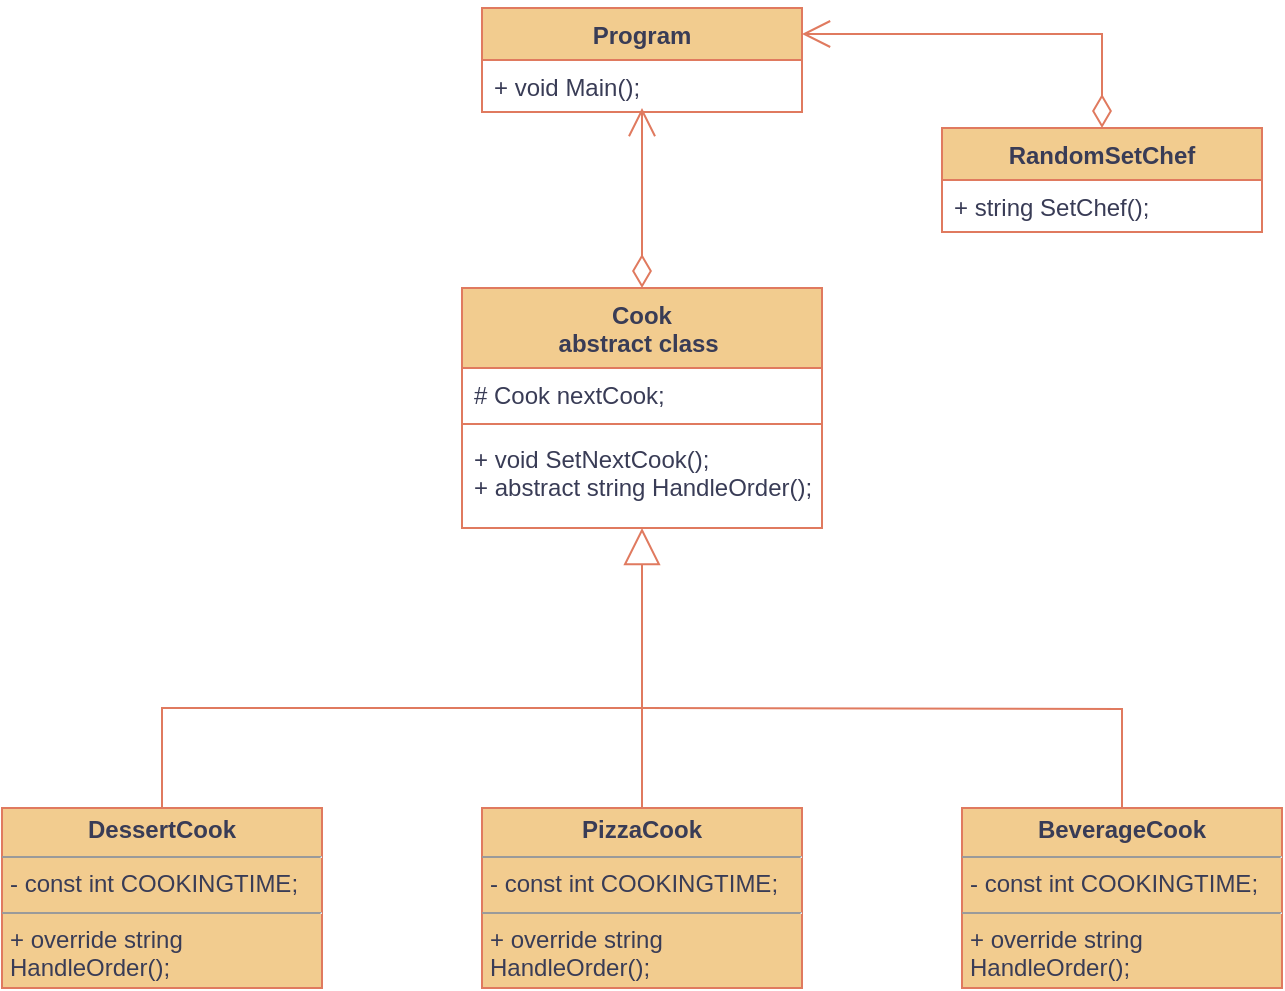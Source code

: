 <mxfile version="21.3.2" type="device">
  <diagram id="C5RBs43oDa-KdzZeNtuy" name="Page-1">
    <mxGraphModel dx="1434" dy="764" grid="1" gridSize="10" guides="1" tooltips="1" connect="1" arrows="1" fold="1" page="1" pageScale="1" pageWidth="827" pageHeight="1169" math="0" shadow="0">
      <root>
        <mxCell id="WIyWlLk6GJQsqaUBKTNV-0" />
        <mxCell id="WIyWlLk6GJQsqaUBKTNV-1" parent="WIyWlLk6GJQsqaUBKTNV-0" />
        <mxCell id="gAz_rP_OBczAuknbEhuL-0" value="Program" style="swimlane;fontStyle=1;align=center;verticalAlign=top;childLayout=stackLayout;horizontal=1;startSize=26;horizontalStack=0;resizeParent=1;resizeParentMax=0;resizeLast=0;collapsible=1;marginBottom=0;whiteSpace=wrap;html=1;labelBackgroundColor=none;fillColor=#F2CC8F;strokeColor=#E07A5F;fontColor=#393C56;" parent="WIyWlLk6GJQsqaUBKTNV-1" vertex="1">
          <mxGeometry x="280" y="110" width="160" height="52" as="geometry" />
        </mxCell>
        <mxCell id="gAz_rP_OBczAuknbEhuL-3" value="+&amp;nbsp;void Main();" style="text;strokeColor=none;fillColor=none;align=left;verticalAlign=top;spacingLeft=4;spacingRight=4;overflow=hidden;rotatable=0;points=[[0,0.5],[1,0.5]];portConstraint=eastwest;whiteSpace=wrap;html=1;labelBackgroundColor=none;fontColor=#393C56;" parent="gAz_rP_OBczAuknbEhuL-0" vertex="1">
          <mxGeometry y="26" width="160" height="26" as="geometry" />
        </mxCell>
        <mxCell id="gAz_rP_OBczAuknbEhuL-4" value="RandomSetChef" style="swimlane;fontStyle=1;align=center;verticalAlign=top;childLayout=stackLayout;horizontal=1;startSize=26;horizontalStack=0;resizeParent=1;resizeParentMax=0;resizeLast=0;collapsible=1;marginBottom=0;whiteSpace=wrap;html=1;labelBackgroundColor=none;fillColor=#F2CC8F;strokeColor=#E07A5F;fontColor=#393C56;" parent="WIyWlLk6GJQsqaUBKTNV-1" vertex="1">
          <mxGeometry x="510" y="170" width="160" height="52" as="geometry">
            <mxRectangle x="180" y="200" width="130" height="30" as="alternateBounds" />
          </mxGeometry>
        </mxCell>
        <mxCell id="gAz_rP_OBczAuknbEhuL-7" value="+&amp;nbsp;string SetChef();" style="text;strokeColor=none;fillColor=none;align=left;verticalAlign=top;spacingLeft=4;spacingRight=4;overflow=hidden;rotatable=0;points=[[0,0.5],[1,0.5]];portConstraint=eastwest;whiteSpace=wrap;html=1;labelBackgroundColor=none;fontColor=#393C56;" parent="gAz_rP_OBczAuknbEhuL-4" vertex="1">
          <mxGeometry y="26" width="160" height="26" as="geometry" />
        </mxCell>
        <mxCell id="gAz_rP_OBczAuknbEhuL-8" value="Cook&lt;br&gt;abstract class&amp;nbsp;" style="swimlane;fontStyle=1;align=center;verticalAlign=top;childLayout=stackLayout;horizontal=1;startSize=40;horizontalStack=0;resizeParent=1;resizeParentMax=0;resizeLast=0;collapsible=1;marginBottom=0;whiteSpace=wrap;html=1;labelBackgroundColor=none;fillColor=#F2CC8F;strokeColor=#E07A5F;fontColor=#393C56;" parent="WIyWlLk6GJQsqaUBKTNV-1" vertex="1">
          <mxGeometry x="270" y="250" width="180" height="120" as="geometry" />
        </mxCell>
        <mxCell id="gAz_rP_OBczAuknbEhuL-9" value="#&amp;nbsp;Cook nextCook;" style="text;strokeColor=none;fillColor=none;align=left;verticalAlign=top;spacingLeft=4;spacingRight=4;overflow=hidden;rotatable=0;points=[[0,0.5],[1,0.5]];portConstraint=eastwest;whiteSpace=wrap;html=1;labelBackgroundColor=none;fontColor=#393C56;" parent="gAz_rP_OBczAuknbEhuL-8" vertex="1">
          <mxGeometry y="40" width="180" height="24" as="geometry" />
        </mxCell>
        <mxCell id="gAz_rP_OBczAuknbEhuL-10" value="" style="line;strokeWidth=1;fillColor=none;align=left;verticalAlign=middle;spacingTop=-1;spacingLeft=3;spacingRight=3;rotatable=0;labelPosition=right;points=[];portConstraint=eastwest;strokeColor=#E07A5F;labelBackgroundColor=none;fontColor=#393C56;" parent="gAz_rP_OBczAuknbEhuL-8" vertex="1">
          <mxGeometry y="64" width="180" height="8" as="geometry" />
        </mxCell>
        <mxCell id="gAz_rP_OBczAuknbEhuL-11" value="+&amp;nbsp;void SetNextCook();&lt;br&gt;+&amp;nbsp;abstract string HandleOrder();" style="text;strokeColor=none;fillColor=none;align=left;verticalAlign=top;spacingLeft=4;spacingRight=4;overflow=hidden;rotatable=0;points=[[0,0.5],[1,0.5]];portConstraint=eastwest;whiteSpace=wrap;html=1;labelBackgroundColor=none;fontColor=#393C56;" parent="gAz_rP_OBczAuknbEhuL-8" vertex="1">
          <mxGeometry y="72" width="180" height="48" as="geometry" />
        </mxCell>
        <mxCell id="gAz_rP_OBczAuknbEhuL-12" value="&lt;p style=&quot;margin:0px;margin-top:4px;text-align:center;&quot;&gt;&lt;b&gt;DessertCook&lt;/b&gt;&lt;br&gt;&lt;/p&gt;&lt;hr size=&quot;1&quot;&gt;&lt;p style=&quot;margin:0px;margin-left:4px;&quot;&gt;-&amp;nbsp;const int COOKINGTIME;&lt;/p&gt;&lt;hr size=&quot;1&quot;&gt;&lt;p style=&quot;margin:0px;margin-left:4px;&quot;&gt;+ override string HandleOrder();&lt;/p&gt;" style="verticalAlign=top;align=left;overflow=fill;fontSize=12;fontFamily=Helvetica;html=1;whiteSpace=wrap;labelBackgroundColor=none;fillColor=#F2CC8F;strokeColor=#E07A5F;fontColor=#393C56;" parent="WIyWlLk6GJQsqaUBKTNV-1" vertex="1">
          <mxGeometry x="40" y="510" width="160" height="90" as="geometry" />
        </mxCell>
        <mxCell id="gAz_rP_OBczAuknbEhuL-15" value="&lt;p style=&quot;margin:0px;margin-top:4px;text-align:center;&quot;&gt;&lt;b&gt;PizzaCook&lt;/b&gt;&lt;br&gt;&lt;/p&gt;&lt;hr size=&quot;1&quot;&gt;&lt;p style=&quot;margin:0px;margin-left:4px;&quot;&gt;-&amp;nbsp;const int COOKINGTIME;&lt;/p&gt;&lt;hr size=&quot;1&quot;&gt;&lt;p style=&quot;margin:0px;margin-left:4px;&quot;&gt;+ override string HandleOrder();&lt;/p&gt;" style="verticalAlign=top;align=left;overflow=fill;fontSize=12;fontFamily=Helvetica;html=1;whiteSpace=wrap;labelBackgroundColor=none;fillColor=#F2CC8F;strokeColor=#E07A5F;fontColor=#393C56;" parent="WIyWlLk6GJQsqaUBKTNV-1" vertex="1">
          <mxGeometry x="280" y="510" width="160" height="90" as="geometry" />
        </mxCell>
        <mxCell id="gAz_rP_OBczAuknbEhuL-16" value="&lt;p style=&quot;margin:0px;margin-top:4px;text-align:center;&quot;&gt;&lt;b&gt;BeverageCook&lt;/b&gt;&lt;br&gt;&lt;/p&gt;&lt;hr size=&quot;1&quot;&gt;&lt;p style=&quot;margin:0px;margin-left:4px;&quot;&gt;-&amp;nbsp;const int COOKINGTIME;&lt;/p&gt;&lt;hr size=&quot;1&quot;&gt;&lt;p style=&quot;margin:0px;margin-left:4px;&quot;&gt;+ override string HandleOrder();&lt;/p&gt;" style="verticalAlign=top;align=left;overflow=fill;fontSize=12;fontFamily=Helvetica;html=1;whiteSpace=wrap;labelBackgroundColor=none;fillColor=#F2CC8F;strokeColor=#E07A5F;fontColor=#393C56;" parent="WIyWlLk6GJQsqaUBKTNV-1" vertex="1">
          <mxGeometry x="520" y="510" width="160" height="90" as="geometry" />
        </mxCell>
        <mxCell id="gAz_rP_OBczAuknbEhuL-19" value="" style="endArrow=none;html=1;edgeStyle=orthogonalEdgeStyle;rounded=0;exitX=0.5;exitY=0;exitDx=0;exitDy=0;labelBackgroundColor=none;strokeColor=#E07A5F;fontColor=default;" parent="WIyWlLk6GJQsqaUBKTNV-1" source="gAz_rP_OBczAuknbEhuL-12" edge="1">
          <mxGeometry relative="1" as="geometry">
            <mxPoint x="330" y="340" as="sourcePoint" />
            <mxPoint x="280" y="460" as="targetPoint" />
            <Array as="points">
              <mxPoint x="120" y="460" />
              <mxPoint x="280" y="460" />
            </Array>
          </mxGeometry>
        </mxCell>
        <mxCell id="gAz_rP_OBczAuknbEhuL-22" value="" style="endArrow=none;html=1;edgeStyle=orthogonalEdgeStyle;rounded=0;exitX=0.5;exitY=0;exitDx=0;exitDy=0;labelBackgroundColor=none;strokeColor=#E07A5F;fontColor=default;" parent="WIyWlLk6GJQsqaUBKTNV-1" source="gAz_rP_OBczAuknbEhuL-15" edge="1">
          <mxGeometry relative="1" as="geometry">
            <mxPoint x="330" y="340" as="sourcePoint" />
            <mxPoint x="280" y="460" as="targetPoint" />
            <Array as="points">
              <mxPoint x="360" y="460" />
            </Array>
          </mxGeometry>
        </mxCell>
        <mxCell id="gAz_rP_OBczAuknbEhuL-25" value="" style="endArrow=none;html=1;edgeStyle=orthogonalEdgeStyle;rounded=0;entryX=0.5;entryY=0;entryDx=0;entryDy=0;labelBackgroundColor=none;strokeColor=#E07A5F;fontColor=default;" parent="WIyWlLk6GJQsqaUBKTNV-1" target="gAz_rP_OBczAuknbEhuL-16" edge="1">
          <mxGeometry relative="1" as="geometry">
            <mxPoint x="360" y="460" as="sourcePoint" />
            <mxPoint x="490" y="340" as="targetPoint" />
          </mxGeometry>
        </mxCell>
        <mxCell id="gAz_rP_OBczAuknbEhuL-28" value="" style="endArrow=block;endSize=16;endFill=0;html=1;rounded=0;labelBackgroundColor=none;strokeColor=#E07A5F;fontColor=default;" parent="WIyWlLk6GJQsqaUBKTNV-1" target="gAz_rP_OBczAuknbEhuL-11" edge="1">
          <mxGeometry width="160" relative="1" as="geometry">
            <mxPoint x="360" y="460" as="sourcePoint" />
            <mxPoint x="570" y="370" as="targetPoint" />
          </mxGeometry>
        </mxCell>
        <mxCell id="gAz_rP_OBczAuknbEhuL-32" value="" style="endArrow=open;html=1;endSize=12;startArrow=diamondThin;startSize=14;startFill=0;edgeStyle=orthogonalEdgeStyle;align=left;verticalAlign=bottom;rounded=0;strokeColor=#E07A5F;fontColor=#393C56;fillColor=#F2CC8F;exitX=0.5;exitY=0;exitDx=0;exitDy=0;" parent="WIyWlLk6GJQsqaUBKTNV-1" source="gAz_rP_OBczAuknbEhuL-8" edge="1">
          <mxGeometry x="-0.779" y="-40" relative="1" as="geometry">
            <mxPoint x="210" y="340" as="sourcePoint" />
            <mxPoint x="360" y="160" as="targetPoint" />
            <mxPoint as="offset" />
          </mxGeometry>
        </mxCell>
        <mxCell id="gAz_rP_OBczAuknbEhuL-33" value="" style="endArrow=open;html=1;endSize=12;startArrow=diamondThin;startSize=14;startFill=0;edgeStyle=orthogonalEdgeStyle;align=left;verticalAlign=bottom;rounded=0;strokeColor=#E07A5F;fontColor=#393C56;fillColor=#F2CC8F;exitX=0.5;exitY=0;exitDx=0;exitDy=0;entryX=1;entryY=0.25;entryDx=0;entryDy=0;" parent="WIyWlLk6GJQsqaUBKTNV-1" source="gAz_rP_OBczAuknbEhuL-4" target="gAz_rP_OBczAuknbEhuL-0" edge="1">
          <mxGeometry x="-0.898" y="-30" relative="1" as="geometry">
            <mxPoint x="210" y="340" as="sourcePoint" />
            <mxPoint x="370" y="340" as="targetPoint" />
            <mxPoint as="offset" />
          </mxGeometry>
        </mxCell>
      </root>
    </mxGraphModel>
  </diagram>
</mxfile>
